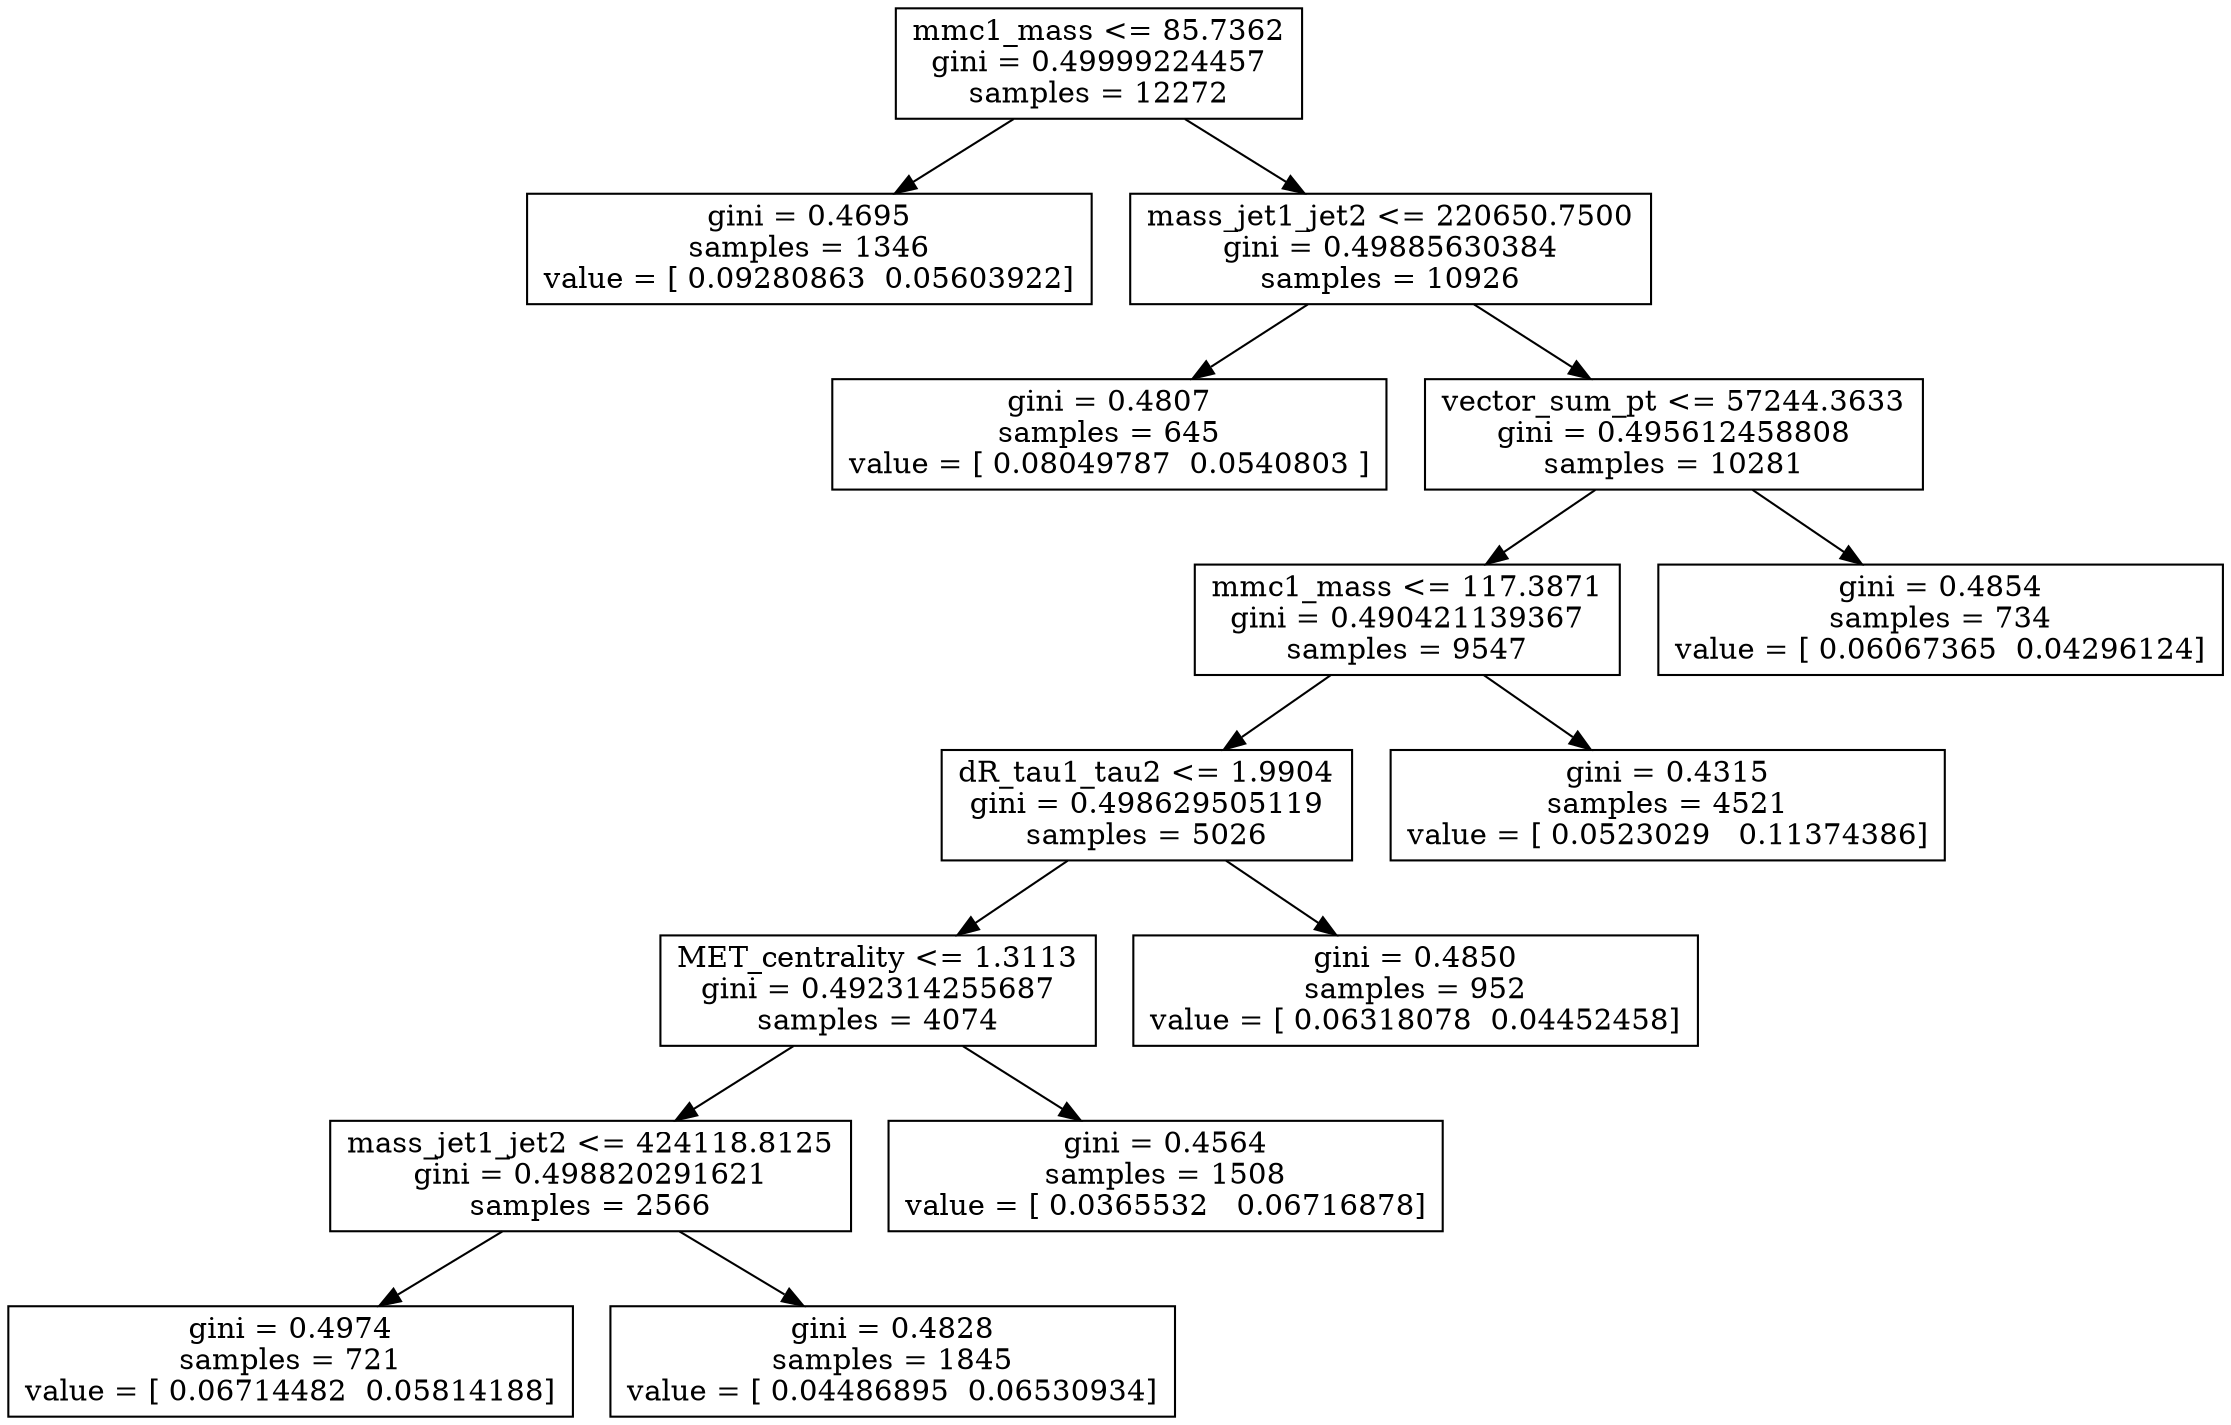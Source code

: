 digraph Tree {
0 [label="mmc1_mass <= 85.7362\ngini = 0.49999224457\nsamples = 12272", shape="box"] ;
1 [label="gini = 0.4695\nsamples = 1346\nvalue = [ 0.09280863  0.05603922]", shape="box"] ;
0 -> 1 ;
2 [label="mass_jet1_jet2 <= 220650.7500\ngini = 0.49885630384\nsamples = 10926", shape="box"] ;
0 -> 2 ;
3 [label="gini = 0.4807\nsamples = 645\nvalue = [ 0.08049787  0.0540803 ]", shape="box"] ;
2 -> 3 ;
4 [label="vector_sum_pt <= 57244.3633\ngini = 0.495612458808\nsamples = 10281", shape="box"] ;
2 -> 4 ;
5 [label="mmc1_mass <= 117.3871\ngini = 0.490421139367\nsamples = 9547", shape="box"] ;
4 -> 5 ;
6 [label="dR_tau1_tau2 <= 1.9904\ngini = 0.498629505119\nsamples = 5026", shape="box"] ;
5 -> 6 ;
7 [label="MET_centrality <= 1.3113\ngini = 0.492314255687\nsamples = 4074", shape="box"] ;
6 -> 7 ;
8 [label="mass_jet1_jet2 <= 424118.8125\ngini = 0.498820291621\nsamples = 2566", shape="box"] ;
7 -> 8 ;
9 [label="gini = 0.4974\nsamples = 721\nvalue = [ 0.06714482  0.05814188]", shape="box"] ;
8 -> 9 ;
10 [label="gini = 0.4828\nsamples = 1845\nvalue = [ 0.04486895  0.06530934]", shape="box"] ;
8 -> 10 ;
11 [label="gini = 0.4564\nsamples = 1508\nvalue = [ 0.0365532   0.06716878]", shape="box"] ;
7 -> 11 ;
12 [label="gini = 0.4850\nsamples = 952\nvalue = [ 0.06318078  0.04452458]", shape="box"] ;
6 -> 12 ;
13 [label="gini = 0.4315\nsamples = 4521\nvalue = [ 0.0523029   0.11374386]", shape="box"] ;
5 -> 13 ;
14 [label="gini = 0.4854\nsamples = 734\nvalue = [ 0.06067365  0.04296124]", shape="box"] ;
4 -> 14 ;
}